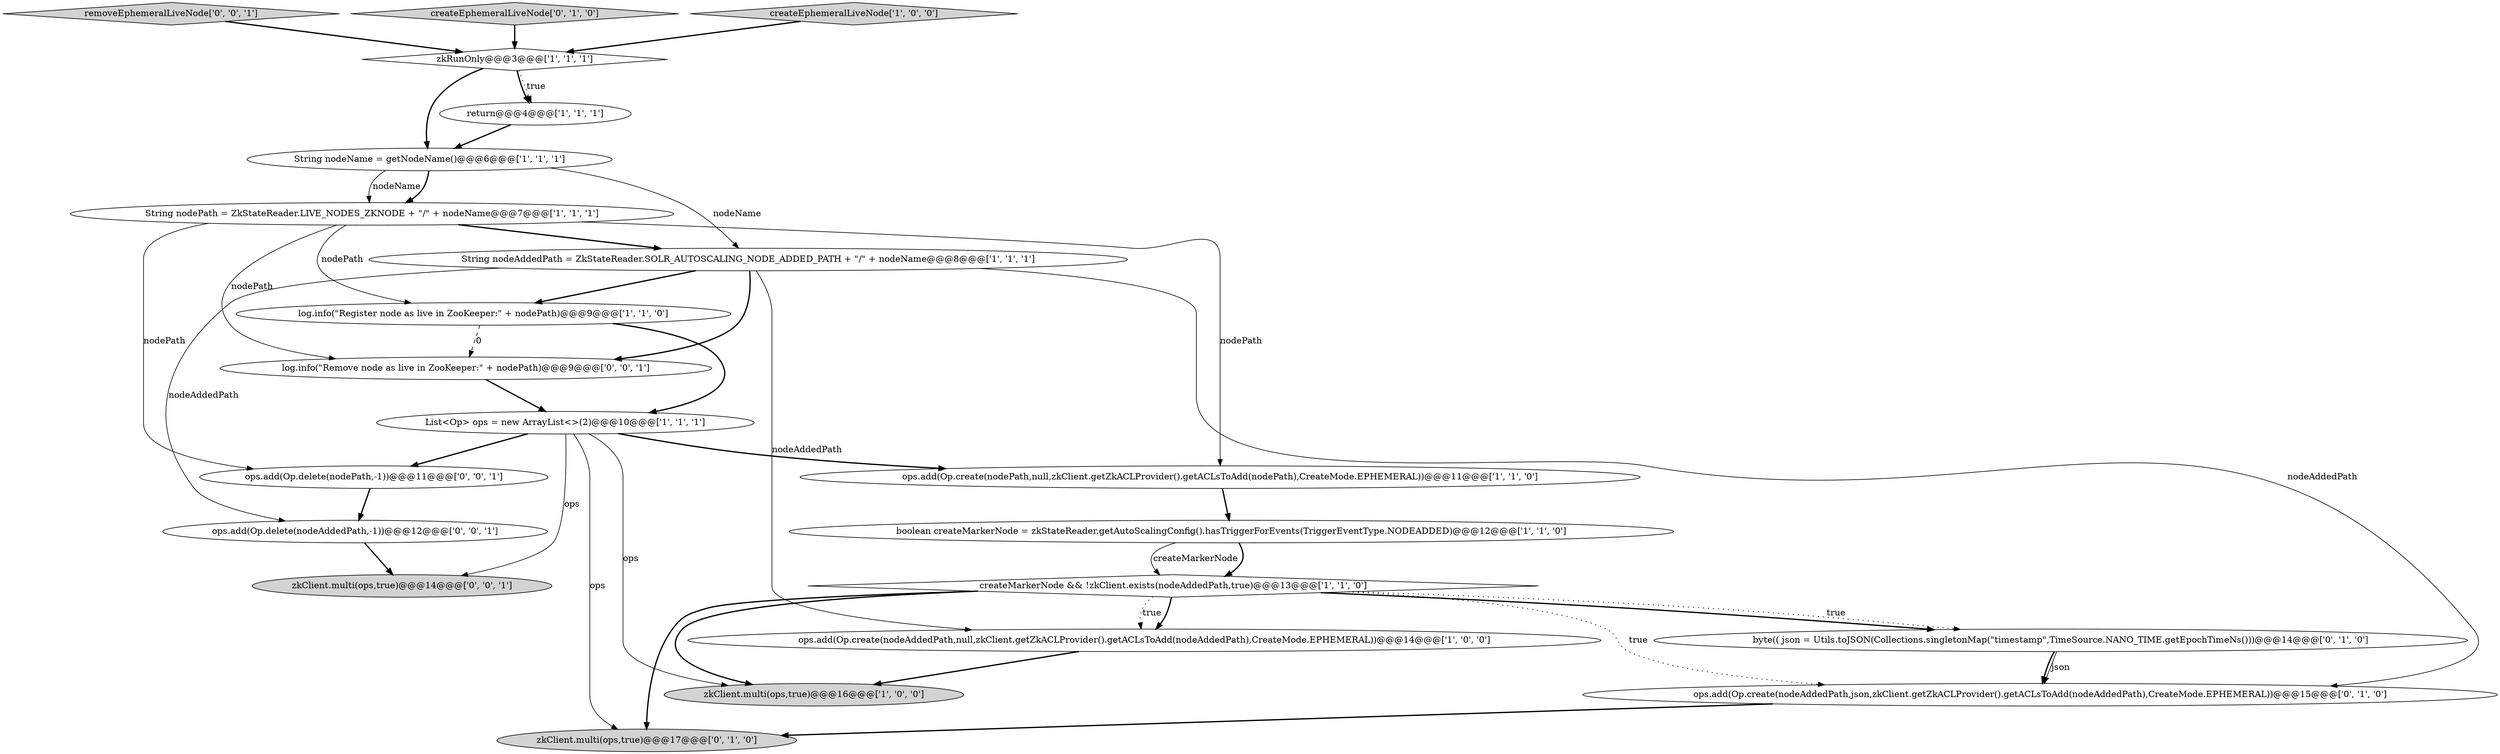 digraph {
21 [style = filled, label = "log.info(\"Remove node as live in ZooKeeper:\" + nodePath)@@@9@@@['0', '0', '1']", fillcolor = white, shape = ellipse image = "AAA0AAABBB3BBB"];
19 [style = filled, label = "removeEphemeralLiveNode['0', '0', '1']", fillcolor = lightgray, shape = diamond image = "AAA0AAABBB3BBB"];
10 [style = filled, label = "String nodePath = ZkStateReader.LIVE_NODES_ZKNODE + \"/\" + nodeName@@@7@@@['1', '1', '1']", fillcolor = white, shape = ellipse image = "AAA0AAABBB1BBB"];
13 [style = filled, label = "ops.add(Op.create(nodeAddedPath,json,zkClient.getZkACLProvider().getACLsToAdd(nodeAddedPath),CreateMode.EPHEMERAL))@@@15@@@['0', '1', '0']", fillcolor = white, shape = ellipse image = "AAA1AAABBB2BBB"];
17 [style = filled, label = "zkClient.multi(ops,true)@@@14@@@['0', '0', '1']", fillcolor = lightgray, shape = ellipse image = "AAA0AAABBB3BBB"];
5 [style = filled, label = "String nodeAddedPath = ZkStateReader.SOLR_AUTOSCALING_NODE_ADDED_PATH + \"/\" + nodeName@@@8@@@['1', '1', '1']", fillcolor = white, shape = ellipse image = "AAA0AAABBB1BBB"];
6 [style = filled, label = "ops.add(Op.create(nodeAddedPath,null,zkClient.getZkACLProvider().getACLsToAdd(nodeAddedPath),CreateMode.EPHEMERAL))@@@14@@@['1', '0', '0']", fillcolor = white, shape = ellipse image = "AAA0AAABBB1BBB"];
20 [style = filled, label = "ops.add(Op.delete(nodeAddedPath,-1))@@@12@@@['0', '0', '1']", fillcolor = white, shape = ellipse image = "AAA0AAABBB3BBB"];
2 [style = filled, label = "log.info(\"Register node as live in ZooKeeper:\" + nodePath)@@@9@@@['1', '1', '0']", fillcolor = white, shape = ellipse image = "AAA0AAABBB1BBB"];
1 [style = filled, label = "zkRunOnly@@@3@@@['1', '1', '1']", fillcolor = white, shape = diamond image = "AAA0AAABBB1BBB"];
4 [style = filled, label = "List<Op> ops = new ArrayList<>(2)@@@10@@@['1', '1', '1']", fillcolor = white, shape = ellipse image = "AAA0AAABBB1BBB"];
8 [style = filled, label = "return@@@4@@@['1', '1', '1']", fillcolor = white, shape = ellipse image = "AAA0AAABBB1BBB"];
15 [style = filled, label = "createEphemeralLiveNode['0', '1', '0']", fillcolor = lightgray, shape = diamond image = "AAA0AAABBB2BBB"];
3 [style = filled, label = "createMarkerNode && !zkClient.exists(nodeAddedPath,true)@@@13@@@['1', '1', '0']", fillcolor = white, shape = diamond image = "AAA0AAABBB1BBB"];
14 [style = filled, label = "zkClient.multi(ops,true)@@@17@@@['0', '1', '0']", fillcolor = lightgray, shape = ellipse image = "AAA0AAABBB2BBB"];
7 [style = filled, label = "ops.add(Op.create(nodePath,null,zkClient.getZkACLProvider().getACLsToAdd(nodePath),CreateMode.EPHEMERAL))@@@11@@@['1', '1', '0']", fillcolor = white, shape = ellipse image = "AAA0AAABBB1BBB"];
18 [style = filled, label = "ops.add(Op.delete(nodePath,-1))@@@11@@@['0', '0', '1']", fillcolor = white, shape = ellipse image = "AAA0AAABBB3BBB"];
0 [style = filled, label = "String nodeName = getNodeName()@@@6@@@['1', '1', '1']", fillcolor = white, shape = ellipse image = "AAA0AAABBB1BBB"];
16 [style = filled, label = "byte(( json = Utils.toJSON(Collections.singletonMap(\"timestamp\",TimeSource.NANO_TIME.getEpochTimeNs()))@@@14@@@['0', '1', '0']", fillcolor = white, shape = ellipse image = "AAA0AAABBB2BBB"];
9 [style = filled, label = "boolean createMarkerNode = zkStateReader.getAutoScalingConfig().hasTriggerForEvents(TriggerEventType.NODEADDED)@@@12@@@['1', '1', '0']", fillcolor = white, shape = ellipse image = "AAA0AAABBB1BBB"];
11 [style = filled, label = "zkClient.multi(ops,true)@@@16@@@['1', '0', '0']", fillcolor = lightgray, shape = ellipse image = "AAA0AAABBB1BBB"];
12 [style = filled, label = "createEphemeralLiveNode['1', '0', '0']", fillcolor = lightgray, shape = diamond image = "AAA0AAABBB1BBB"];
5->2 [style = bold, label=""];
10->21 [style = solid, label="nodePath"];
0->10 [style = solid, label="nodeName"];
3->11 [style = bold, label=""];
1->8 [style = dotted, label="true"];
4->7 [style = bold, label=""];
2->4 [style = bold, label=""];
3->14 [style = bold, label=""];
15->1 [style = bold, label=""];
18->20 [style = bold, label=""];
0->5 [style = solid, label="nodeName"];
19->1 [style = bold, label=""];
8->0 [style = bold, label=""];
7->9 [style = bold, label=""];
4->11 [style = solid, label="ops"];
6->11 [style = bold, label=""];
1->8 [style = bold, label=""];
9->3 [style = bold, label=""];
12->1 [style = bold, label=""];
16->13 [style = bold, label=""];
4->14 [style = solid, label="ops"];
3->6 [style = bold, label=""];
16->13 [style = solid, label="json"];
0->10 [style = bold, label=""];
5->20 [style = solid, label="nodeAddedPath"];
5->21 [style = bold, label=""];
3->6 [style = dotted, label="true"];
9->3 [style = solid, label="createMarkerNode"];
2->21 [style = dashed, label="0"];
20->17 [style = bold, label=""];
3->16 [style = bold, label=""];
10->7 [style = solid, label="nodePath"];
13->14 [style = bold, label=""];
5->13 [style = solid, label="nodeAddedPath"];
10->18 [style = solid, label="nodePath"];
3->16 [style = dotted, label="true"];
21->4 [style = bold, label=""];
10->2 [style = solid, label="nodePath"];
3->13 [style = dotted, label="true"];
10->5 [style = bold, label=""];
5->6 [style = solid, label="nodeAddedPath"];
4->18 [style = bold, label=""];
1->0 [style = bold, label=""];
4->17 [style = solid, label="ops"];
}
